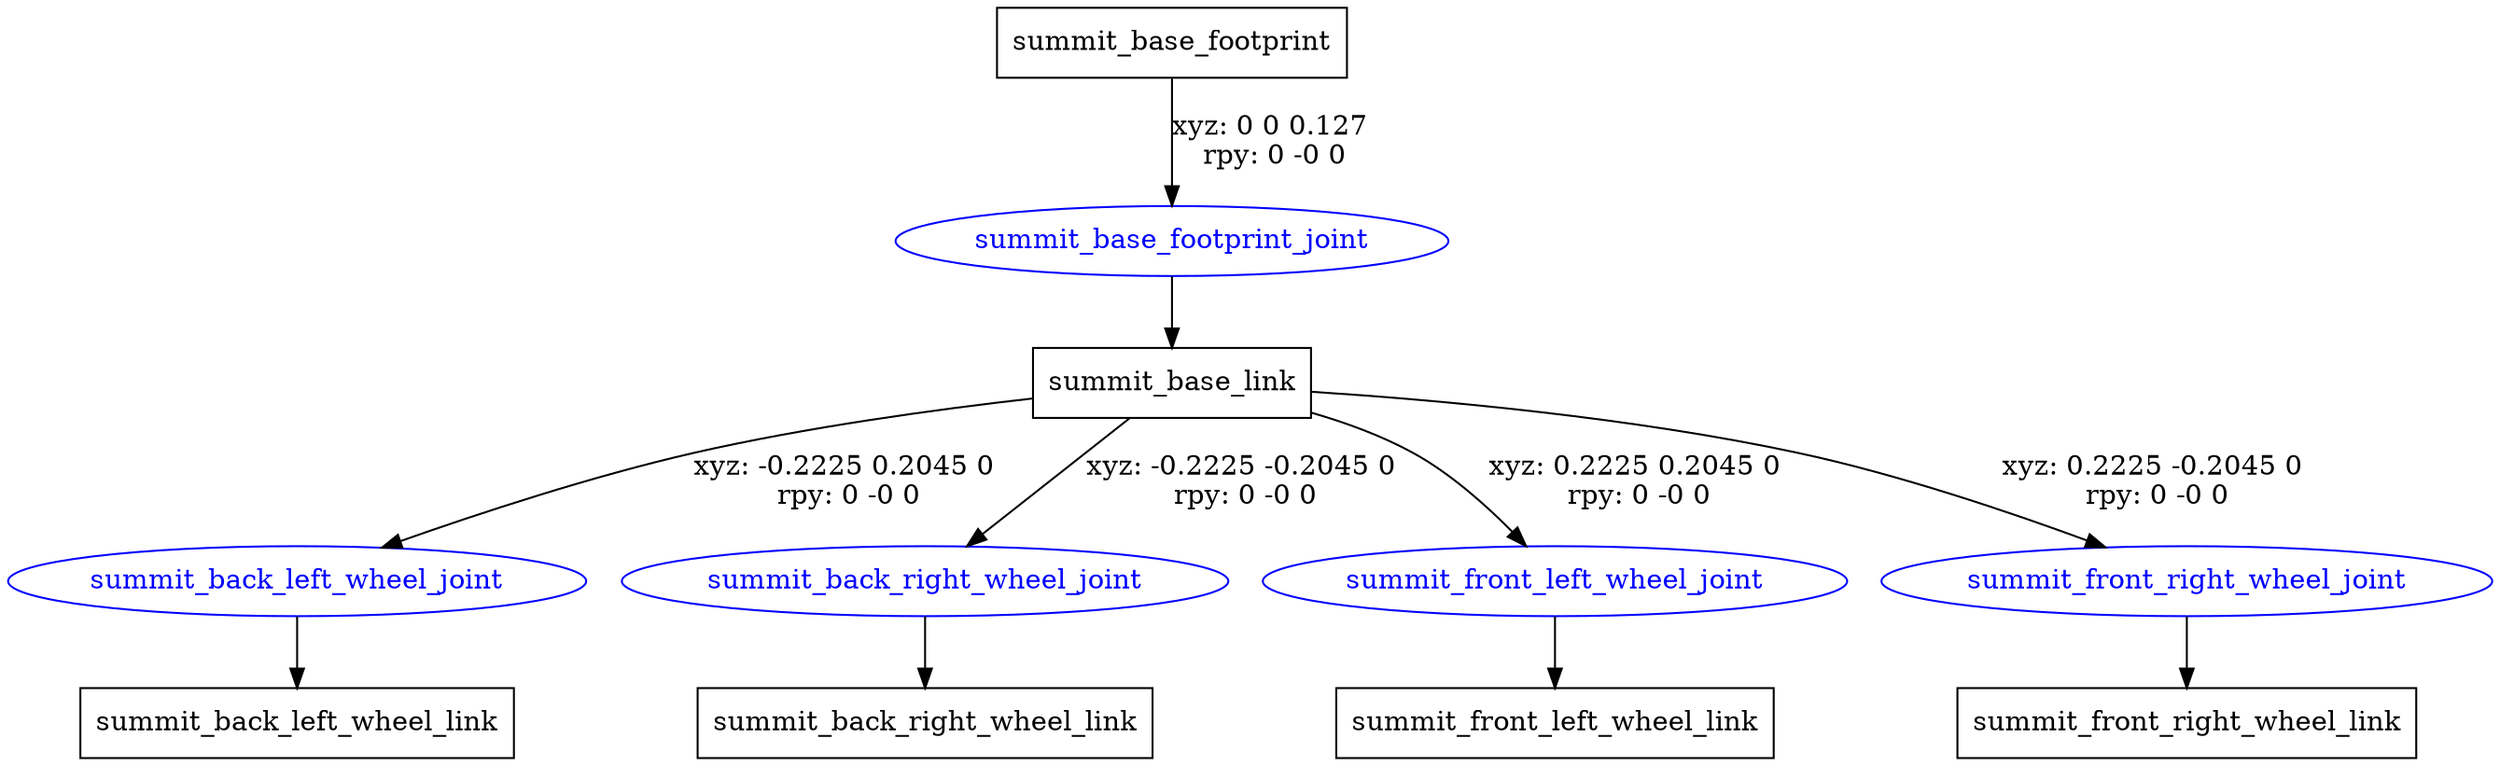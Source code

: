 digraph G {
node [shape=box];
"summit_base_footprint" [label="summit_base_footprint"];
"summit_base_link" [label="summit_base_link"];
"summit_back_left_wheel_link" [label="summit_back_left_wheel_link"];
"summit_back_right_wheel_link" [label="summit_back_right_wheel_link"];
"summit_front_left_wheel_link" [label="summit_front_left_wheel_link"];
"summit_front_right_wheel_link" [label="summit_front_right_wheel_link"];
node [shape=ellipse, color=blue, fontcolor=blue];
"summit_base_footprint" -> "summit_base_footprint_joint" [label="xyz: 0 0 0.127 \nrpy: 0 -0 0"]
"summit_base_footprint_joint" -> "summit_base_link"
"summit_base_link" -> "summit_back_left_wheel_joint" [label="xyz: -0.2225 0.2045 0 \nrpy: 0 -0 0"]
"summit_back_left_wheel_joint" -> "summit_back_left_wheel_link"
"summit_base_link" -> "summit_back_right_wheel_joint" [label="xyz: -0.2225 -0.2045 0 \nrpy: 0 -0 0"]
"summit_back_right_wheel_joint" -> "summit_back_right_wheel_link"
"summit_base_link" -> "summit_front_left_wheel_joint" [label="xyz: 0.2225 0.2045 0 \nrpy: 0 -0 0"]
"summit_front_left_wheel_joint" -> "summit_front_left_wheel_link"
"summit_base_link" -> "summit_front_right_wheel_joint" [label="xyz: 0.2225 -0.2045 0 \nrpy: 0 -0 0"]
"summit_front_right_wheel_joint" -> "summit_front_right_wheel_link"
}
